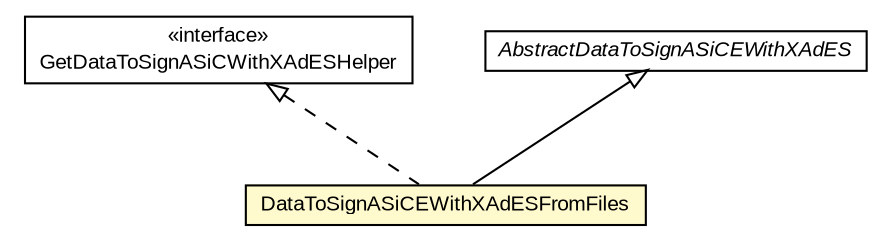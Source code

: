 #!/usr/local/bin/dot
#
# Class diagram 
# Generated by UMLGraph version R5_6-24-gf6e263 (http://www.umlgraph.org/)
#

digraph G {
	edge [fontname="arial",fontsize=10,labelfontname="arial",labelfontsize=10];
	node [fontname="arial",fontsize=10,shape=plaintext];
	nodesep=0.25;
	ranksep=0.5;
	// eu.europa.esig.dss.asic.signature.GetDataToSignASiCWithXAdESHelper
	c312272 [label=<<table title="eu.europa.esig.dss.asic.signature.GetDataToSignASiCWithXAdESHelper" border="0" cellborder="1" cellspacing="0" cellpadding="2" port="p" href="../GetDataToSignASiCWithXAdESHelper.html">
		<tr><td><table border="0" cellspacing="0" cellpadding="1">
<tr><td align="center" balign="center"> &#171;interface&#187; </td></tr>
<tr><td align="center" balign="center"> GetDataToSignASiCWithXAdESHelper </td></tr>
		</table></td></tr>
		</table>>, URL="../GetDataToSignASiCWithXAdESHelper.html", fontname="arial", fontcolor="black", fontsize=10.0];
	// eu.europa.esig.dss.asic.signature.asice.DataToSignASiCEWithXAdESFromFiles
	c312300 [label=<<table title="eu.europa.esig.dss.asic.signature.asice.DataToSignASiCEWithXAdESFromFiles" border="0" cellborder="1" cellspacing="0" cellpadding="2" port="p" bgcolor="lemonChiffon" href="./DataToSignASiCEWithXAdESFromFiles.html">
		<tr><td><table border="0" cellspacing="0" cellpadding="1">
<tr><td align="center" balign="center"> DataToSignASiCEWithXAdESFromFiles </td></tr>
		</table></td></tr>
		</table>>, URL="./DataToSignASiCEWithXAdESFromFiles.html", fontname="arial", fontcolor="black", fontsize=10.0];
	// eu.europa.esig.dss.asic.signature.asice.AbstractDataToSignASiCEWithXAdES
	c312303 [label=<<table title="eu.europa.esig.dss.asic.signature.asice.AbstractDataToSignASiCEWithXAdES" border="0" cellborder="1" cellspacing="0" cellpadding="2" port="p" href="./AbstractDataToSignASiCEWithXAdES.html">
		<tr><td><table border="0" cellspacing="0" cellpadding="1">
<tr><td align="center" balign="center"><font face="arial italic"> AbstractDataToSignASiCEWithXAdES </font></td></tr>
		</table></td></tr>
		</table>>, URL="./AbstractDataToSignASiCEWithXAdES.html", fontname="arial", fontcolor="black", fontsize=10.0];
	//eu.europa.esig.dss.asic.signature.asice.DataToSignASiCEWithXAdESFromFiles extends eu.europa.esig.dss.asic.signature.asice.AbstractDataToSignASiCEWithXAdES
	c312303:p -> c312300:p [dir=back,arrowtail=empty];
	//eu.europa.esig.dss.asic.signature.asice.DataToSignASiCEWithXAdESFromFiles implements eu.europa.esig.dss.asic.signature.GetDataToSignASiCWithXAdESHelper
	c312272:p -> c312300:p [dir=back,arrowtail=empty,style=dashed];
}

